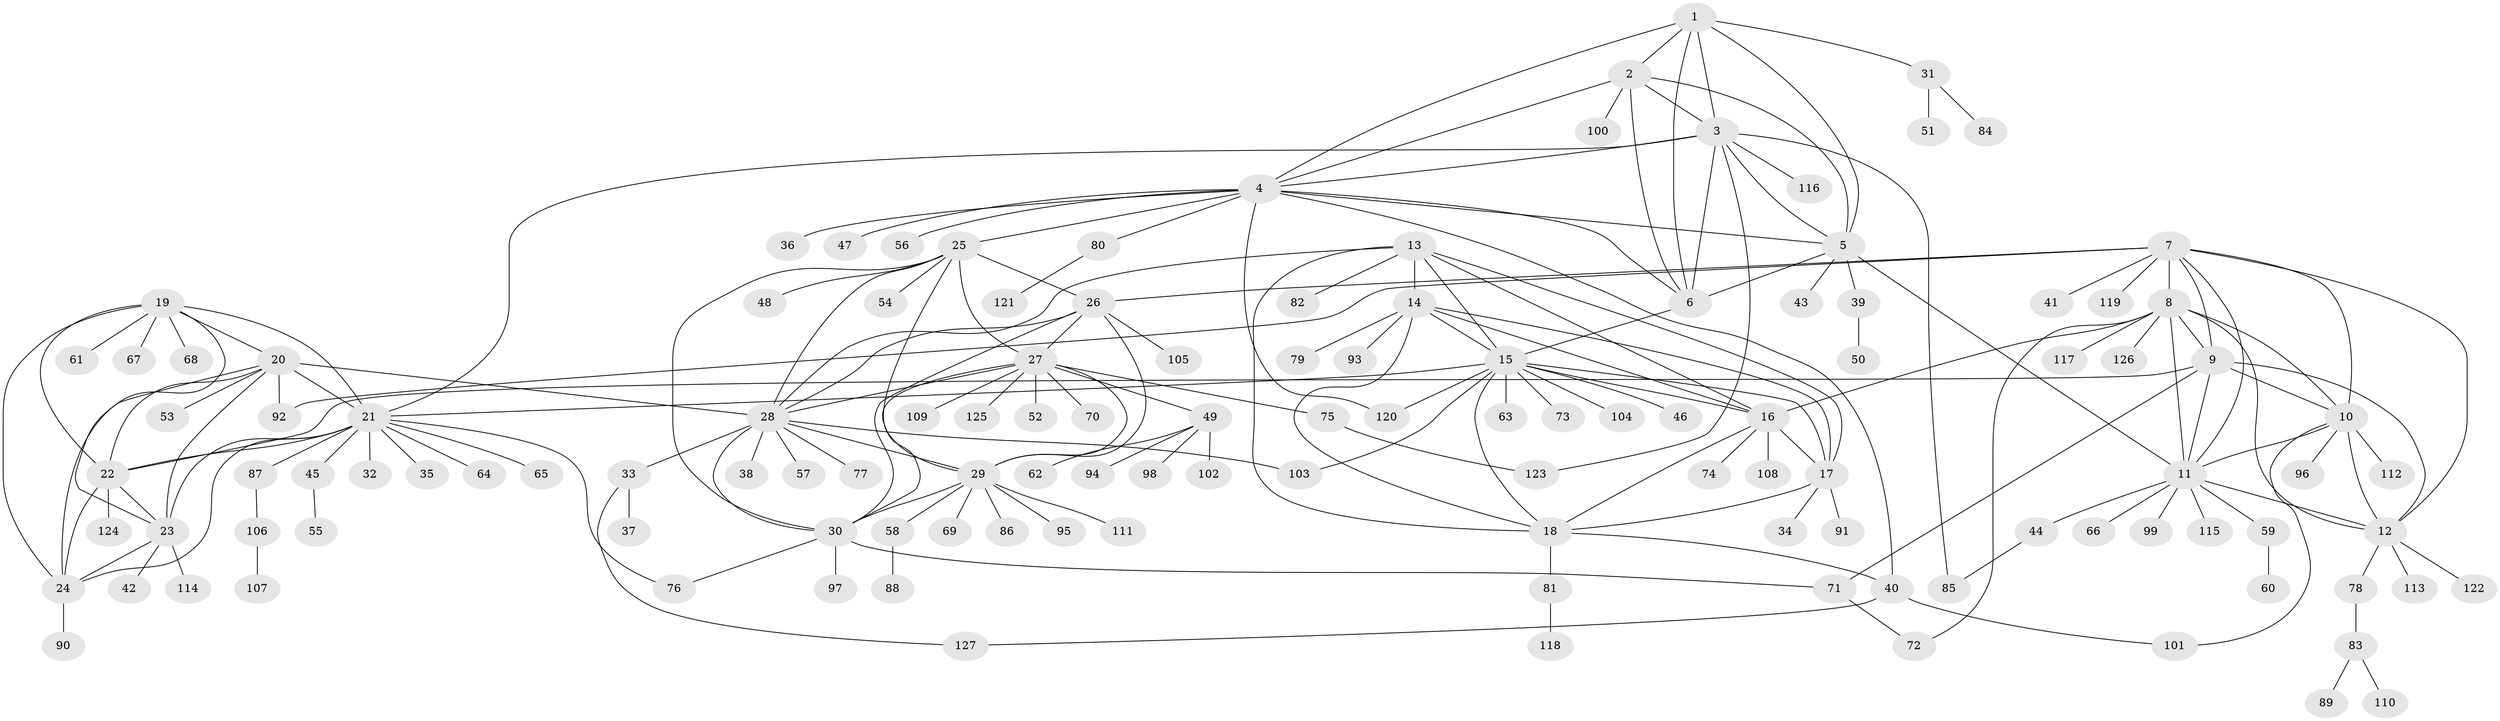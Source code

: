 // coarse degree distribution, {11: 0.015873015873015872, 4: 0.047619047619047616, 6: 0.06349206349206349, 10: 0.015873015873015872, 7: 0.047619047619047616, 19: 0.015873015873015872, 5: 0.031746031746031744, 13: 0.015873015873015872, 8: 0.031746031746031744, 1: 0.6507936507936508, 3: 0.015873015873015872, 2: 0.047619047619047616}
// Generated by graph-tools (version 1.1) at 2025/19/03/04/25 18:19:35]
// undirected, 127 vertices, 193 edges
graph export_dot {
graph [start="1"]
  node [color=gray90,style=filled];
  1;
  2;
  3;
  4;
  5;
  6;
  7;
  8;
  9;
  10;
  11;
  12;
  13;
  14;
  15;
  16;
  17;
  18;
  19;
  20;
  21;
  22;
  23;
  24;
  25;
  26;
  27;
  28;
  29;
  30;
  31;
  32;
  33;
  34;
  35;
  36;
  37;
  38;
  39;
  40;
  41;
  42;
  43;
  44;
  45;
  46;
  47;
  48;
  49;
  50;
  51;
  52;
  53;
  54;
  55;
  56;
  57;
  58;
  59;
  60;
  61;
  62;
  63;
  64;
  65;
  66;
  67;
  68;
  69;
  70;
  71;
  72;
  73;
  74;
  75;
  76;
  77;
  78;
  79;
  80;
  81;
  82;
  83;
  84;
  85;
  86;
  87;
  88;
  89;
  90;
  91;
  92;
  93;
  94;
  95;
  96;
  97;
  98;
  99;
  100;
  101;
  102;
  103;
  104;
  105;
  106;
  107;
  108;
  109;
  110;
  111;
  112;
  113;
  114;
  115;
  116;
  117;
  118;
  119;
  120;
  121;
  122;
  123;
  124;
  125;
  126;
  127;
  1 -- 2;
  1 -- 3;
  1 -- 4;
  1 -- 5;
  1 -- 6;
  1 -- 31;
  2 -- 3;
  2 -- 4;
  2 -- 5;
  2 -- 6;
  2 -- 100;
  3 -- 4;
  3 -- 5;
  3 -- 6;
  3 -- 21;
  3 -- 85;
  3 -- 116;
  3 -- 123;
  4 -- 5;
  4 -- 6;
  4 -- 25;
  4 -- 36;
  4 -- 40;
  4 -- 47;
  4 -- 56;
  4 -- 80;
  4 -- 120;
  5 -- 6;
  5 -- 11;
  5 -- 39;
  5 -- 43;
  6 -- 15;
  7 -- 8;
  7 -- 9;
  7 -- 10;
  7 -- 11;
  7 -- 12;
  7 -- 26;
  7 -- 41;
  7 -- 92;
  7 -- 119;
  8 -- 9;
  8 -- 10;
  8 -- 11;
  8 -- 12;
  8 -- 16;
  8 -- 72;
  8 -- 117;
  8 -- 126;
  9 -- 10;
  9 -- 11;
  9 -- 12;
  9 -- 22;
  9 -- 71;
  10 -- 11;
  10 -- 12;
  10 -- 96;
  10 -- 101;
  10 -- 112;
  11 -- 12;
  11 -- 44;
  11 -- 59;
  11 -- 66;
  11 -- 99;
  11 -- 115;
  12 -- 78;
  12 -- 113;
  12 -- 122;
  13 -- 14;
  13 -- 15;
  13 -- 16;
  13 -- 17;
  13 -- 18;
  13 -- 28;
  13 -- 82;
  14 -- 15;
  14 -- 16;
  14 -- 17;
  14 -- 18;
  14 -- 79;
  14 -- 93;
  15 -- 16;
  15 -- 17;
  15 -- 18;
  15 -- 21;
  15 -- 46;
  15 -- 63;
  15 -- 73;
  15 -- 103;
  15 -- 104;
  15 -- 120;
  16 -- 17;
  16 -- 18;
  16 -- 74;
  16 -- 108;
  17 -- 18;
  17 -- 34;
  17 -- 91;
  18 -- 40;
  18 -- 81;
  19 -- 20;
  19 -- 21;
  19 -- 22;
  19 -- 23;
  19 -- 24;
  19 -- 61;
  19 -- 67;
  19 -- 68;
  20 -- 21;
  20 -- 22;
  20 -- 23;
  20 -- 24;
  20 -- 28;
  20 -- 53;
  20 -- 92;
  21 -- 22;
  21 -- 23;
  21 -- 24;
  21 -- 32;
  21 -- 35;
  21 -- 45;
  21 -- 64;
  21 -- 65;
  21 -- 76;
  21 -- 87;
  22 -- 23;
  22 -- 24;
  22 -- 124;
  23 -- 24;
  23 -- 42;
  23 -- 114;
  24 -- 90;
  25 -- 26;
  25 -- 27;
  25 -- 28;
  25 -- 29;
  25 -- 30;
  25 -- 48;
  25 -- 54;
  26 -- 27;
  26 -- 28;
  26 -- 29;
  26 -- 30;
  26 -- 105;
  27 -- 28;
  27 -- 29;
  27 -- 30;
  27 -- 49;
  27 -- 52;
  27 -- 70;
  27 -- 75;
  27 -- 109;
  27 -- 125;
  28 -- 29;
  28 -- 30;
  28 -- 33;
  28 -- 38;
  28 -- 57;
  28 -- 77;
  28 -- 103;
  29 -- 30;
  29 -- 58;
  29 -- 69;
  29 -- 86;
  29 -- 95;
  29 -- 111;
  30 -- 71;
  30 -- 76;
  30 -- 97;
  31 -- 51;
  31 -- 84;
  33 -- 37;
  33 -- 127;
  39 -- 50;
  40 -- 101;
  40 -- 127;
  44 -- 85;
  45 -- 55;
  49 -- 62;
  49 -- 94;
  49 -- 98;
  49 -- 102;
  58 -- 88;
  59 -- 60;
  71 -- 72;
  75 -- 123;
  78 -- 83;
  80 -- 121;
  81 -- 118;
  83 -- 89;
  83 -- 110;
  87 -- 106;
  106 -- 107;
}

